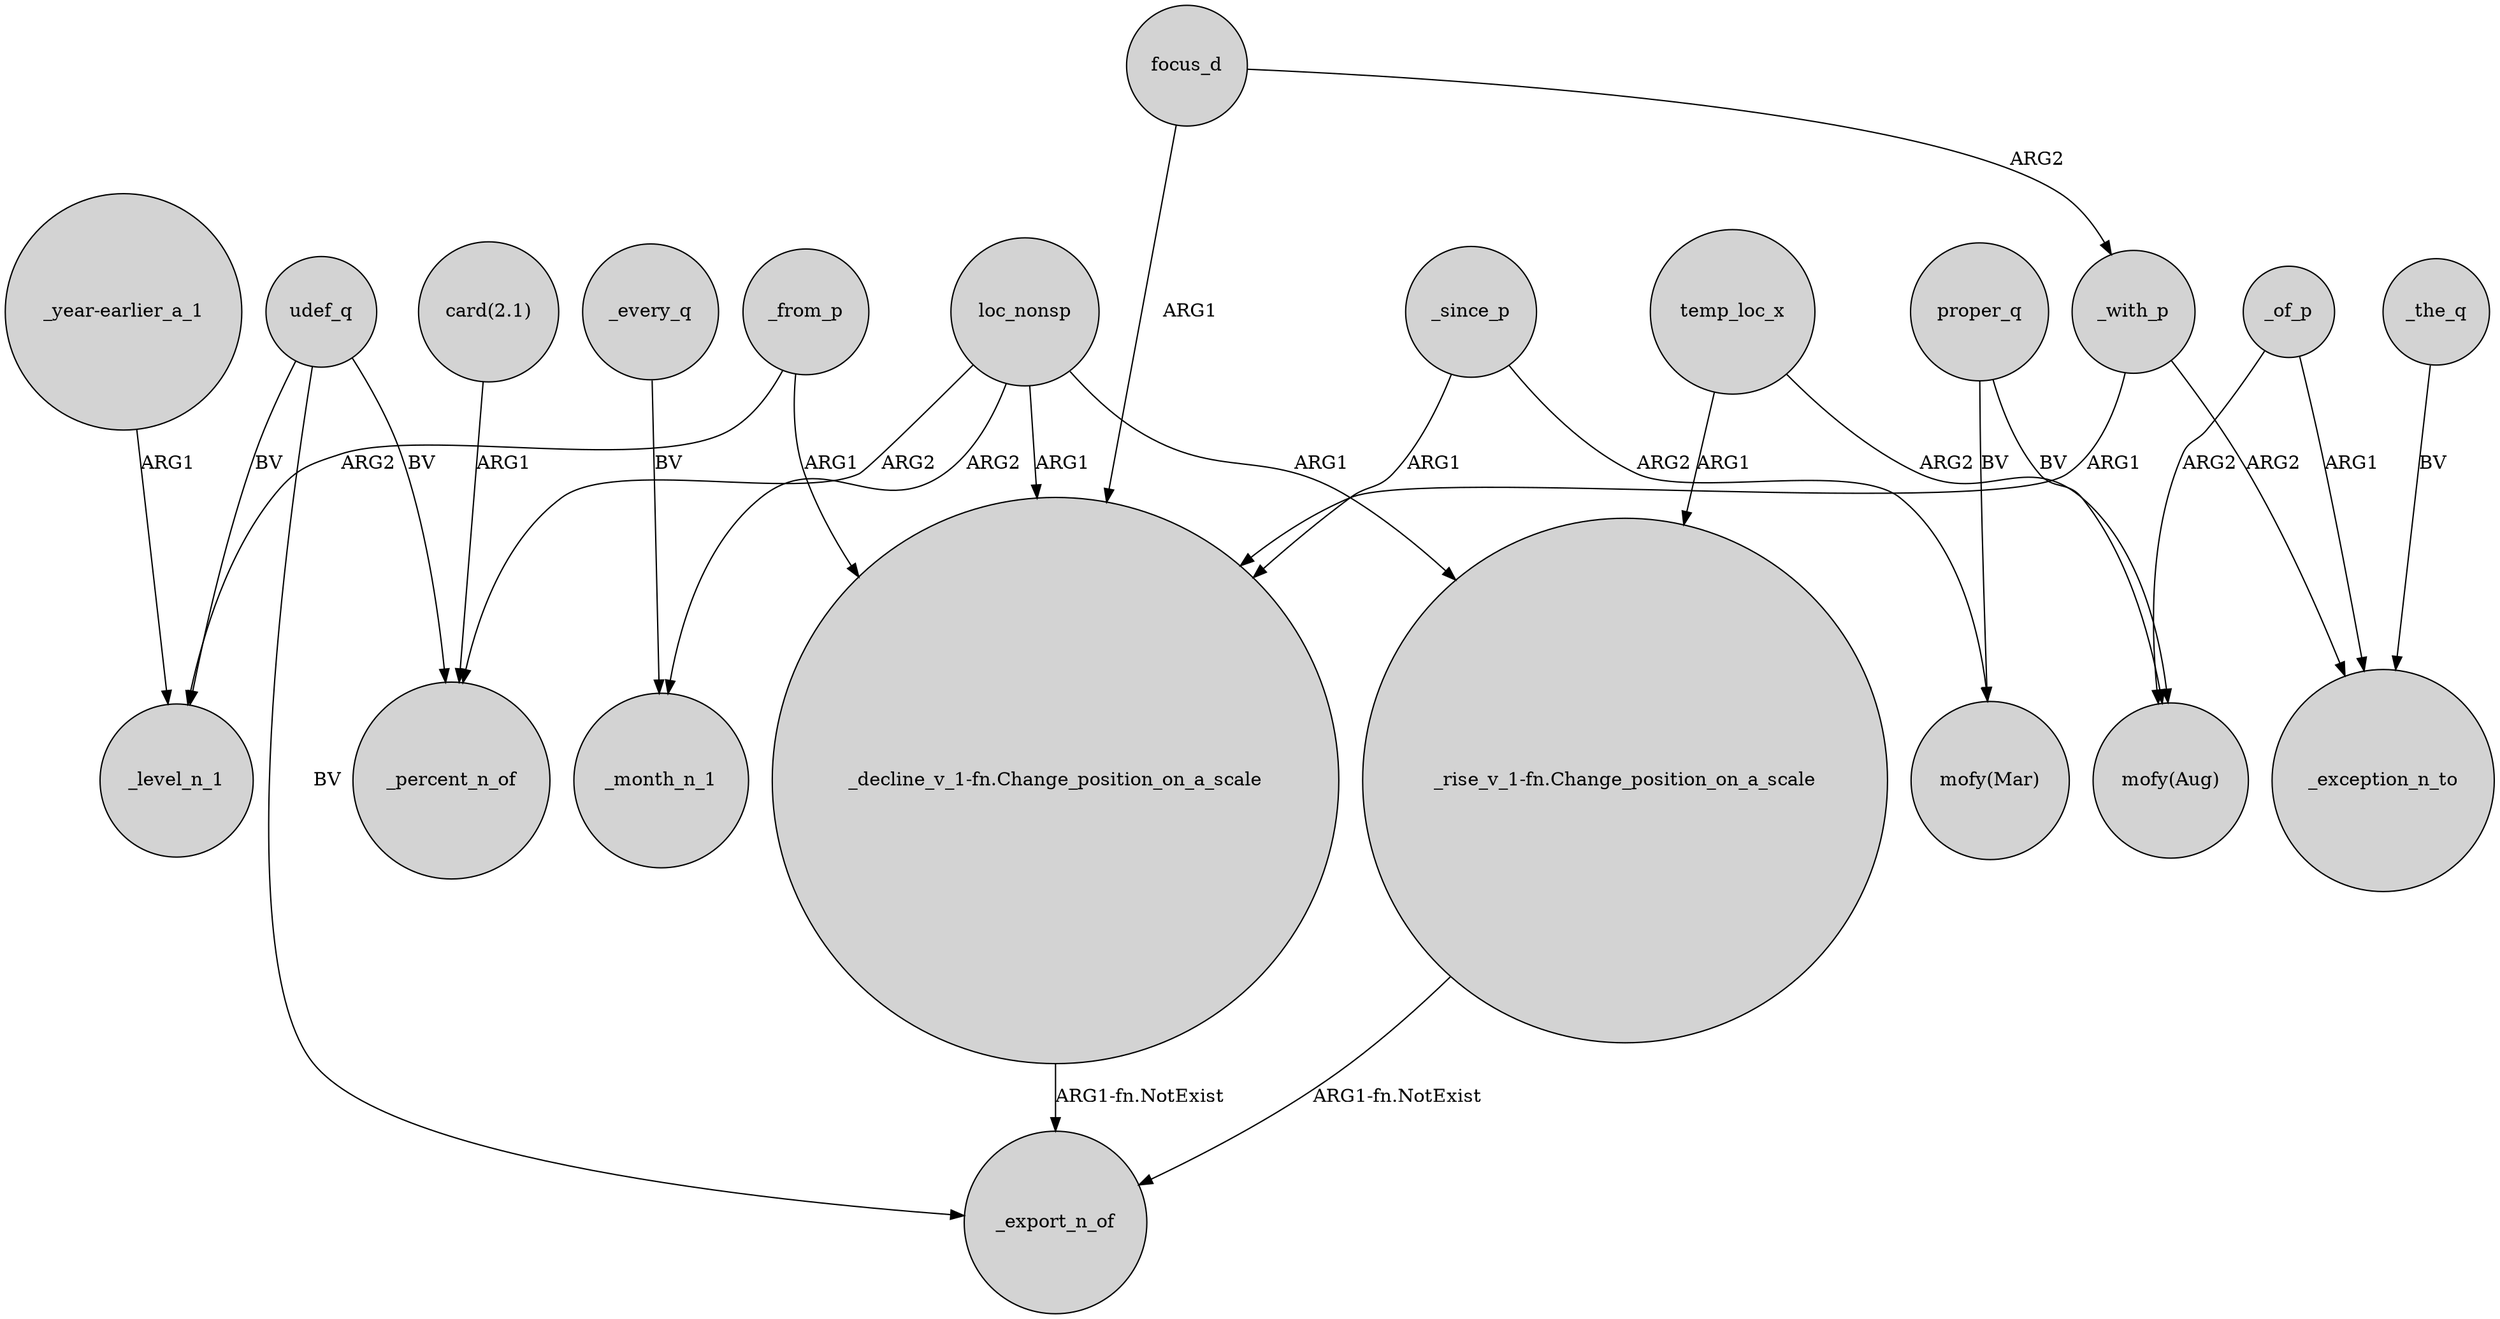 digraph {
	node [shape=circle style=filled]
	"_year-earlier_a_1" -> _level_n_1 [label=ARG1]
	focus_d -> "_decline_v_1-fn.Change_position_on_a_scale" [label=ARG1]
	_since_p -> "_decline_v_1-fn.Change_position_on_a_scale" [label=ARG1]
	"_rise_v_1-fn.Change_position_on_a_scale" -> _export_n_of [label="ARG1-fn.NotExist"]
	loc_nonsp -> "_decline_v_1-fn.Change_position_on_a_scale" [label=ARG1]
	_of_p -> "mofy(Aug)" [label=ARG2]
	_from_p -> _level_n_1 [label=ARG2]
	focus_d -> _with_p [label=ARG2]
	_every_q -> _month_n_1 [label=BV]
	_since_p -> "mofy(Mar)" [label=ARG2]
	temp_loc_x -> "_rise_v_1-fn.Change_position_on_a_scale" [label=ARG1]
	_from_p -> "_decline_v_1-fn.Change_position_on_a_scale" [label=ARG1]
	udef_q -> _level_n_1 [label=BV]
	_of_p -> _exception_n_to [label=ARG1]
	_the_q -> _exception_n_to [label=BV]
	loc_nonsp -> _percent_n_of [label=ARG2]
	loc_nonsp -> "_rise_v_1-fn.Change_position_on_a_scale" [label=ARG1]
	proper_q -> "mofy(Aug)" [label=BV]
	"_decline_v_1-fn.Change_position_on_a_scale" -> _export_n_of [label="ARG1-fn.NotExist"]
	_with_p -> "_decline_v_1-fn.Change_position_on_a_scale" [label=ARG1]
	udef_q -> _export_n_of [label=BV]
	proper_q -> "mofy(Mar)" [label=BV]
	temp_loc_x -> "mofy(Aug)" [label=ARG2]
	udef_q -> _percent_n_of [label=BV]
	loc_nonsp -> _month_n_1 [label=ARG2]
	"card(2.1)" -> _percent_n_of [label=ARG1]
	_with_p -> _exception_n_to [label=ARG2]
}
